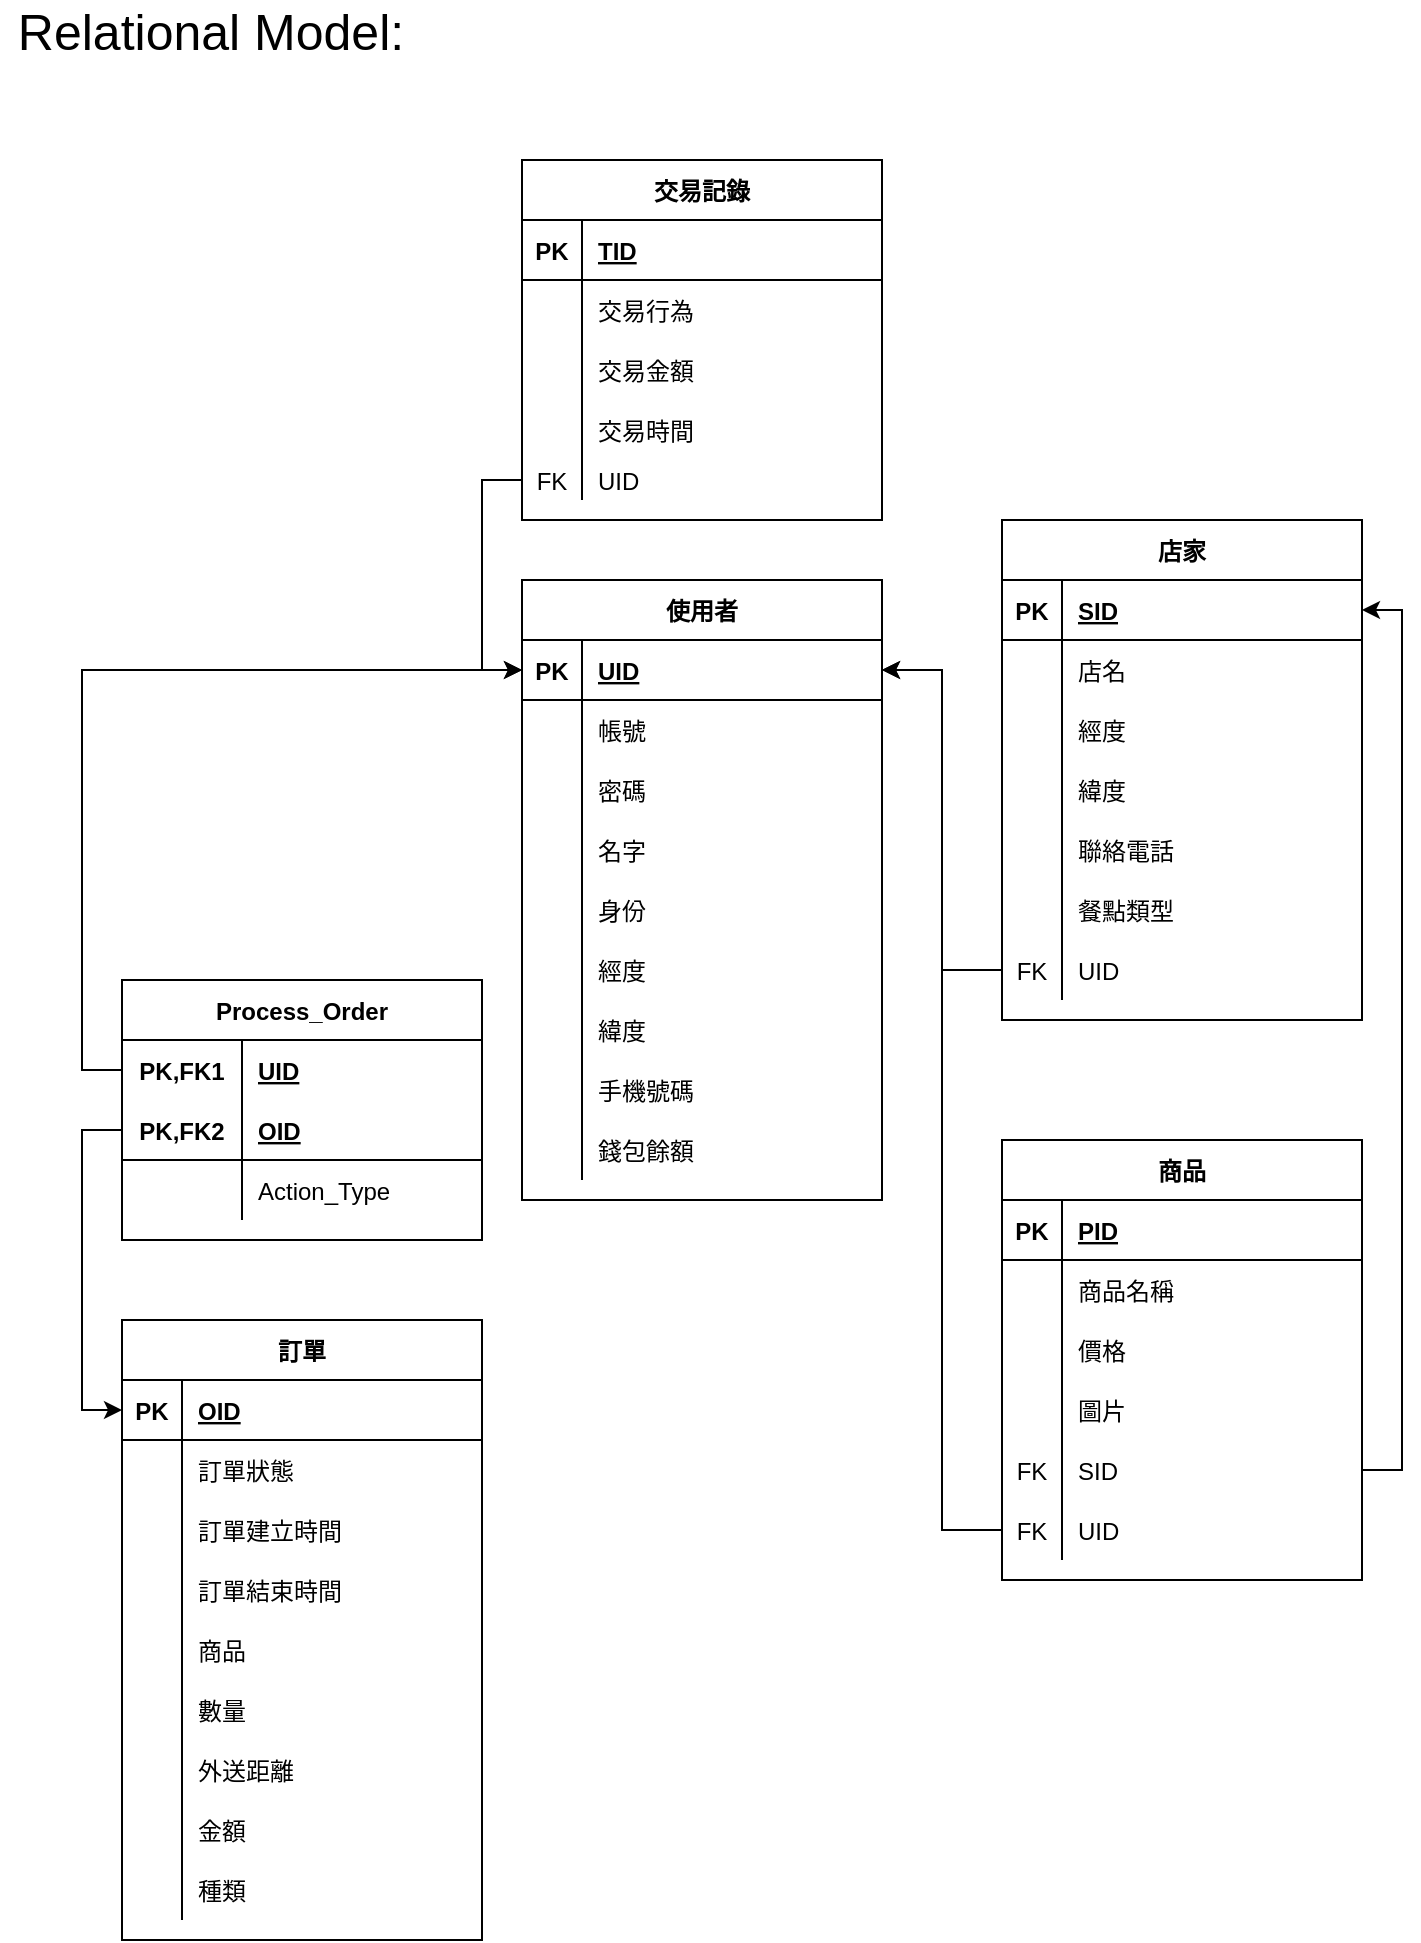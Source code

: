 <mxfile version="17.4.4" type="device"><diagram id="R2lEEEUBdFMjLlhIrx00" name="Page-1"><mxGraphModel dx="1824" dy="1015" grid="1" gridSize="10" guides="1" tooltips="1" connect="1" arrows="1" fold="1" page="1" pageScale="1" pageWidth="827" pageHeight="1169" math="0" shadow="0" extFonts="Permanent Marker^https://fonts.googleapis.com/css?family=Permanent+Marker"><root><mxCell id="0"/><mxCell id="1" parent="0"/><mxCell id="6gw9L0lZPCTsSUFqpH0n-283" value="使用者" style="shape=table;startSize=30;container=1;collapsible=1;childLayout=tableLayout;fixedRows=1;rowLines=0;fontStyle=1;align=center;resizeLast=1;" vertex="1" parent="1"><mxGeometry x="311" y="345" width="180" height="310" as="geometry"/></mxCell><mxCell id="6gw9L0lZPCTsSUFqpH0n-284" value="" style="shape=tableRow;horizontal=0;startSize=0;swimlaneHead=0;swimlaneBody=0;fillColor=none;collapsible=0;dropTarget=0;points=[[0,0.5],[1,0.5]];portConstraint=eastwest;top=0;left=0;right=0;bottom=1;" vertex="1" parent="6gw9L0lZPCTsSUFqpH0n-283"><mxGeometry y="30" width="180" height="30" as="geometry"/></mxCell><mxCell id="6gw9L0lZPCTsSUFqpH0n-285" value="PK" style="shape=partialRectangle;connectable=0;fillColor=none;top=0;left=0;bottom=0;right=0;fontStyle=1;overflow=hidden;" vertex="1" parent="6gw9L0lZPCTsSUFqpH0n-284"><mxGeometry width="30" height="30" as="geometry"><mxRectangle width="30" height="30" as="alternateBounds"/></mxGeometry></mxCell><mxCell id="6gw9L0lZPCTsSUFqpH0n-286" value="UID" style="shape=partialRectangle;connectable=0;fillColor=none;top=0;left=0;bottom=0;right=0;align=left;spacingLeft=6;fontStyle=5;overflow=hidden;" vertex="1" parent="6gw9L0lZPCTsSUFqpH0n-284"><mxGeometry x="30" width="150" height="30" as="geometry"><mxRectangle width="150" height="30" as="alternateBounds"/></mxGeometry></mxCell><mxCell id="6gw9L0lZPCTsSUFqpH0n-287" value="" style="shape=tableRow;horizontal=0;startSize=0;swimlaneHead=0;swimlaneBody=0;fillColor=none;collapsible=0;dropTarget=0;points=[[0,0.5],[1,0.5]];portConstraint=eastwest;top=0;left=0;right=0;bottom=0;" vertex="1" parent="6gw9L0lZPCTsSUFqpH0n-283"><mxGeometry y="60" width="180" height="30" as="geometry"/></mxCell><mxCell id="6gw9L0lZPCTsSUFqpH0n-288" value="" style="shape=partialRectangle;connectable=0;fillColor=none;top=0;left=0;bottom=0;right=0;editable=1;overflow=hidden;" vertex="1" parent="6gw9L0lZPCTsSUFqpH0n-287"><mxGeometry width="30" height="30" as="geometry"><mxRectangle width="30" height="30" as="alternateBounds"/></mxGeometry></mxCell><mxCell id="6gw9L0lZPCTsSUFqpH0n-289" value="帳號" style="shape=partialRectangle;connectable=0;fillColor=none;top=0;left=0;bottom=0;right=0;align=left;spacingLeft=6;overflow=hidden;" vertex="1" parent="6gw9L0lZPCTsSUFqpH0n-287"><mxGeometry x="30" width="150" height="30" as="geometry"><mxRectangle width="150" height="30" as="alternateBounds"/></mxGeometry></mxCell><mxCell id="6gw9L0lZPCTsSUFqpH0n-290" value="" style="shape=tableRow;horizontal=0;startSize=0;swimlaneHead=0;swimlaneBody=0;fillColor=none;collapsible=0;dropTarget=0;points=[[0,0.5],[1,0.5]];portConstraint=eastwest;top=0;left=0;right=0;bottom=0;" vertex="1" parent="6gw9L0lZPCTsSUFqpH0n-283"><mxGeometry y="90" width="180" height="30" as="geometry"/></mxCell><mxCell id="6gw9L0lZPCTsSUFqpH0n-291" value="" style="shape=partialRectangle;connectable=0;fillColor=none;top=0;left=0;bottom=0;right=0;editable=1;overflow=hidden;" vertex="1" parent="6gw9L0lZPCTsSUFqpH0n-290"><mxGeometry width="30" height="30" as="geometry"><mxRectangle width="30" height="30" as="alternateBounds"/></mxGeometry></mxCell><mxCell id="6gw9L0lZPCTsSUFqpH0n-292" value="密碼" style="shape=partialRectangle;connectable=0;fillColor=none;top=0;left=0;bottom=0;right=0;align=left;spacingLeft=6;overflow=hidden;" vertex="1" parent="6gw9L0lZPCTsSUFqpH0n-290"><mxGeometry x="30" width="150" height="30" as="geometry"><mxRectangle width="150" height="30" as="alternateBounds"/></mxGeometry></mxCell><mxCell id="6gw9L0lZPCTsSUFqpH0n-293" value="" style="shape=tableRow;horizontal=0;startSize=0;swimlaneHead=0;swimlaneBody=0;fillColor=none;collapsible=0;dropTarget=0;points=[[0,0.5],[1,0.5]];portConstraint=eastwest;top=0;left=0;right=0;bottom=0;" vertex="1" parent="6gw9L0lZPCTsSUFqpH0n-283"><mxGeometry y="120" width="180" height="30" as="geometry"/></mxCell><mxCell id="6gw9L0lZPCTsSUFqpH0n-294" value="" style="shape=partialRectangle;connectable=0;fillColor=none;top=0;left=0;bottom=0;right=0;editable=1;overflow=hidden;" vertex="1" parent="6gw9L0lZPCTsSUFqpH0n-293"><mxGeometry width="30" height="30" as="geometry"><mxRectangle width="30" height="30" as="alternateBounds"/></mxGeometry></mxCell><mxCell id="6gw9L0lZPCTsSUFqpH0n-295" value="名字" style="shape=partialRectangle;connectable=0;fillColor=none;top=0;left=0;bottom=0;right=0;align=left;spacingLeft=6;overflow=hidden;" vertex="1" parent="6gw9L0lZPCTsSUFqpH0n-293"><mxGeometry x="30" width="150" height="30" as="geometry"><mxRectangle width="150" height="30" as="alternateBounds"/></mxGeometry></mxCell><mxCell id="6gw9L0lZPCTsSUFqpH0n-296" value="" style="shape=tableRow;horizontal=0;startSize=0;swimlaneHead=0;swimlaneBody=0;fillColor=none;collapsible=0;dropTarget=0;points=[[0,0.5],[1,0.5]];portConstraint=eastwest;top=0;left=0;right=0;bottom=0;" vertex="1" parent="6gw9L0lZPCTsSUFqpH0n-283"><mxGeometry y="150" width="180" height="30" as="geometry"/></mxCell><mxCell id="6gw9L0lZPCTsSUFqpH0n-297" value="" style="shape=partialRectangle;connectable=0;fillColor=none;top=0;left=0;bottom=0;right=0;editable=1;overflow=hidden;" vertex="1" parent="6gw9L0lZPCTsSUFqpH0n-296"><mxGeometry width="30" height="30" as="geometry"><mxRectangle width="30" height="30" as="alternateBounds"/></mxGeometry></mxCell><mxCell id="6gw9L0lZPCTsSUFqpH0n-298" value="身份" style="shape=partialRectangle;connectable=0;fillColor=none;top=0;left=0;bottom=0;right=0;align=left;spacingLeft=6;overflow=hidden;" vertex="1" parent="6gw9L0lZPCTsSUFqpH0n-296"><mxGeometry x="30" width="150" height="30" as="geometry"><mxRectangle width="150" height="30" as="alternateBounds"/></mxGeometry></mxCell><mxCell id="6gw9L0lZPCTsSUFqpH0n-299" value="" style="shape=tableRow;horizontal=0;startSize=0;swimlaneHead=0;swimlaneBody=0;fillColor=none;collapsible=0;dropTarget=0;points=[[0,0.5],[1,0.5]];portConstraint=eastwest;top=0;left=0;right=0;bottom=0;" vertex="1" parent="6gw9L0lZPCTsSUFqpH0n-283"><mxGeometry y="180" width="180" height="30" as="geometry"/></mxCell><mxCell id="6gw9L0lZPCTsSUFqpH0n-300" value="" style="shape=partialRectangle;connectable=0;fillColor=none;top=0;left=0;bottom=0;right=0;editable=1;overflow=hidden;" vertex="1" parent="6gw9L0lZPCTsSUFqpH0n-299"><mxGeometry width="30" height="30" as="geometry"><mxRectangle width="30" height="30" as="alternateBounds"/></mxGeometry></mxCell><mxCell id="6gw9L0lZPCTsSUFqpH0n-301" value="經度" style="shape=partialRectangle;connectable=0;fillColor=none;top=0;left=0;bottom=0;right=0;align=left;spacingLeft=6;overflow=hidden;" vertex="1" parent="6gw9L0lZPCTsSUFqpH0n-299"><mxGeometry x="30" width="150" height="30" as="geometry"><mxRectangle width="150" height="30" as="alternateBounds"/></mxGeometry></mxCell><mxCell id="6gw9L0lZPCTsSUFqpH0n-302" value="" style="shape=tableRow;horizontal=0;startSize=0;swimlaneHead=0;swimlaneBody=0;fillColor=none;collapsible=0;dropTarget=0;points=[[0,0.5],[1,0.5]];portConstraint=eastwest;top=0;left=0;right=0;bottom=0;" vertex="1" parent="6gw9L0lZPCTsSUFqpH0n-283"><mxGeometry y="210" width="180" height="30" as="geometry"/></mxCell><mxCell id="6gw9L0lZPCTsSUFqpH0n-303" value="" style="shape=partialRectangle;connectable=0;fillColor=none;top=0;left=0;bottom=0;right=0;editable=1;overflow=hidden;" vertex="1" parent="6gw9L0lZPCTsSUFqpH0n-302"><mxGeometry width="30" height="30" as="geometry"><mxRectangle width="30" height="30" as="alternateBounds"/></mxGeometry></mxCell><mxCell id="6gw9L0lZPCTsSUFqpH0n-304" value="緯度" style="shape=partialRectangle;connectable=0;fillColor=none;top=0;left=0;bottom=0;right=0;align=left;spacingLeft=6;overflow=hidden;" vertex="1" parent="6gw9L0lZPCTsSUFqpH0n-302"><mxGeometry x="30" width="150" height="30" as="geometry"><mxRectangle width="150" height="30" as="alternateBounds"/></mxGeometry></mxCell><mxCell id="6gw9L0lZPCTsSUFqpH0n-305" value="" style="shape=tableRow;horizontal=0;startSize=0;swimlaneHead=0;swimlaneBody=0;fillColor=none;collapsible=0;dropTarget=0;points=[[0,0.5],[1,0.5]];portConstraint=eastwest;top=0;left=0;right=0;bottom=0;" vertex="1" parent="6gw9L0lZPCTsSUFqpH0n-283"><mxGeometry y="240" width="180" height="30" as="geometry"/></mxCell><mxCell id="6gw9L0lZPCTsSUFqpH0n-306" value="" style="shape=partialRectangle;connectable=0;fillColor=none;top=0;left=0;bottom=0;right=0;editable=1;overflow=hidden;" vertex="1" parent="6gw9L0lZPCTsSUFqpH0n-305"><mxGeometry width="30" height="30" as="geometry"><mxRectangle width="30" height="30" as="alternateBounds"/></mxGeometry></mxCell><mxCell id="6gw9L0lZPCTsSUFqpH0n-307" value="手機號碼" style="shape=partialRectangle;connectable=0;fillColor=none;top=0;left=0;bottom=0;right=0;align=left;spacingLeft=6;overflow=hidden;" vertex="1" parent="6gw9L0lZPCTsSUFqpH0n-305"><mxGeometry x="30" width="150" height="30" as="geometry"><mxRectangle width="150" height="30" as="alternateBounds"/></mxGeometry></mxCell><mxCell id="6gw9L0lZPCTsSUFqpH0n-308" value="" style="shape=tableRow;horizontal=0;startSize=0;swimlaneHead=0;swimlaneBody=0;fillColor=none;collapsible=0;dropTarget=0;points=[[0,0.5],[1,0.5]];portConstraint=eastwest;top=0;left=0;right=0;bottom=0;" vertex="1" parent="6gw9L0lZPCTsSUFqpH0n-283"><mxGeometry y="270" width="180" height="30" as="geometry"/></mxCell><mxCell id="6gw9L0lZPCTsSUFqpH0n-309" value="" style="shape=partialRectangle;connectable=0;fillColor=none;top=0;left=0;bottom=0;right=0;editable=1;overflow=hidden;" vertex="1" parent="6gw9L0lZPCTsSUFqpH0n-308"><mxGeometry width="30" height="30" as="geometry"><mxRectangle width="30" height="30" as="alternateBounds"/></mxGeometry></mxCell><mxCell id="6gw9L0lZPCTsSUFqpH0n-310" value="錢包餘額" style="shape=partialRectangle;connectable=0;fillColor=none;top=0;left=0;bottom=0;right=0;align=left;spacingLeft=6;overflow=hidden;" vertex="1" parent="6gw9L0lZPCTsSUFqpH0n-308"><mxGeometry x="30" width="150" height="30" as="geometry"><mxRectangle width="150" height="30" as="alternateBounds"/></mxGeometry></mxCell><mxCell id="6gw9L0lZPCTsSUFqpH0n-311" value="店家" style="shape=table;startSize=30;container=1;collapsible=1;childLayout=tableLayout;fixedRows=1;rowLines=0;fontStyle=1;align=center;resizeLast=1;" vertex="1" parent="1"><mxGeometry x="551" y="315" width="180" height="250" as="geometry"/></mxCell><mxCell id="6gw9L0lZPCTsSUFqpH0n-312" value="" style="shape=tableRow;horizontal=0;startSize=0;swimlaneHead=0;swimlaneBody=0;fillColor=none;collapsible=0;dropTarget=0;points=[[0,0.5],[1,0.5]];portConstraint=eastwest;top=0;left=0;right=0;bottom=1;" vertex="1" parent="6gw9L0lZPCTsSUFqpH0n-311"><mxGeometry y="30" width="180" height="30" as="geometry"/></mxCell><mxCell id="6gw9L0lZPCTsSUFqpH0n-313" value="PK" style="shape=partialRectangle;connectable=0;fillColor=none;top=0;left=0;bottom=0;right=0;fontStyle=1;overflow=hidden;" vertex="1" parent="6gw9L0lZPCTsSUFqpH0n-312"><mxGeometry width="30" height="30" as="geometry"><mxRectangle width="30" height="30" as="alternateBounds"/></mxGeometry></mxCell><mxCell id="6gw9L0lZPCTsSUFqpH0n-314" value="SID" style="shape=partialRectangle;connectable=0;fillColor=none;top=0;left=0;bottom=0;right=0;align=left;spacingLeft=6;fontStyle=5;overflow=hidden;" vertex="1" parent="6gw9L0lZPCTsSUFqpH0n-312"><mxGeometry x="30" width="150" height="30" as="geometry"><mxRectangle width="150" height="30" as="alternateBounds"/></mxGeometry></mxCell><mxCell id="6gw9L0lZPCTsSUFqpH0n-315" value="" style="shape=tableRow;horizontal=0;startSize=0;swimlaneHead=0;swimlaneBody=0;fillColor=none;collapsible=0;dropTarget=0;points=[[0,0.5],[1,0.5]];portConstraint=eastwest;top=0;left=0;right=0;bottom=0;" vertex="1" parent="6gw9L0lZPCTsSUFqpH0n-311"><mxGeometry y="60" width="180" height="30" as="geometry"/></mxCell><mxCell id="6gw9L0lZPCTsSUFqpH0n-316" value="" style="shape=partialRectangle;connectable=0;fillColor=none;top=0;left=0;bottom=0;right=0;editable=1;overflow=hidden;" vertex="1" parent="6gw9L0lZPCTsSUFqpH0n-315"><mxGeometry width="30" height="30" as="geometry"><mxRectangle width="30" height="30" as="alternateBounds"/></mxGeometry></mxCell><mxCell id="6gw9L0lZPCTsSUFqpH0n-317" value="店名" style="shape=partialRectangle;connectable=0;fillColor=none;top=0;left=0;bottom=0;right=0;align=left;spacingLeft=6;overflow=hidden;" vertex="1" parent="6gw9L0lZPCTsSUFqpH0n-315"><mxGeometry x="30" width="150" height="30" as="geometry"><mxRectangle width="150" height="30" as="alternateBounds"/></mxGeometry></mxCell><mxCell id="6gw9L0lZPCTsSUFqpH0n-318" value="" style="shape=tableRow;horizontal=0;startSize=0;swimlaneHead=0;swimlaneBody=0;fillColor=none;collapsible=0;dropTarget=0;points=[[0,0.5],[1,0.5]];portConstraint=eastwest;top=0;left=0;right=0;bottom=0;" vertex="1" parent="6gw9L0lZPCTsSUFqpH0n-311"><mxGeometry y="90" width="180" height="30" as="geometry"/></mxCell><mxCell id="6gw9L0lZPCTsSUFqpH0n-319" value="" style="shape=partialRectangle;connectable=0;fillColor=none;top=0;left=0;bottom=0;right=0;editable=1;overflow=hidden;" vertex="1" parent="6gw9L0lZPCTsSUFqpH0n-318"><mxGeometry width="30" height="30" as="geometry"><mxRectangle width="30" height="30" as="alternateBounds"/></mxGeometry></mxCell><mxCell id="6gw9L0lZPCTsSUFqpH0n-320" value="經度" style="shape=partialRectangle;connectable=0;fillColor=none;top=0;left=0;bottom=0;right=0;align=left;spacingLeft=6;overflow=hidden;" vertex="1" parent="6gw9L0lZPCTsSUFqpH0n-318"><mxGeometry x="30" width="150" height="30" as="geometry"><mxRectangle width="150" height="30" as="alternateBounds"/></mxGeometry></mxCell><mxCell id="6gw9L0lZPCTsSUFqpH0n-321" value="" style="shape=tableRow;horizontal=0;startSize=0;swimlaneHead=0;swimlaneBody=0;fillColor=none;collapsible=0;dropTarget=0;points=[[0,0.5],[1,0.5]];portConstraint=eastwest;top=0;left=0;right=0;bottom=0;" vertex="1" parent="6gw9L0lZPCTsSUFqpH0n-311"><mxGeometry y="120" width="180" height="30" as="geometry"/></mxCell><mxCell id="6gw9L0lZPCTsSUFqpH0n-322" value="" style="shape=partialRectangle;connectable=0;fillColor=none;top=0;left=0;bottom=0;right=0;editable=1;overflow=hidden;" vertex="1" parent="6gw9L0lZPCTsSUFqpH0n-321"><mxGeometry width="30" height="30" as="geometry"><mxRectangle width="30" height="30" as="alternateBounds"/></mxGeometry></mxCell><mxCell id="6gw9L0lZPCTsSUFqpH0n-323" value="緯度" style="shape=partialRectangle;connectable=0;fillColor=none;top=0;left=0;bottom=0;right=0;align=left;spacingLeft=6;overflow=hidden;" vertex="1" parent="6gw9L0lZPCTsSUFqpH0n-321"><mxGeometry x="30" width="150" height="30" as="geometry"><mxRectangle width="150" height="30" as="alternateBounds"/></mxGeometry></mxCell><mxCell id="6gw9L0lZPCTsSUFqpH0n-324" value="" style="shape=tableRow;horizontal=0;startSize=0;swimlaneHead=0;swimlaneBody=0;fillColor=none;collapsible=0;dropTarget=0;points=[[0,0.5],[1,0.5]];portConstraint=eastwest;top=0;left=0;right=0;bottom=0;" vertex="1" parent="6gw9L0lZPCTsSUFqpH0n-311"><mxGeometry y="150" width="180" height="30" as="geometry"/></mxCell><mxCell id="6gw9L0lZPCTsSUFqpH0n-325" value="" style="shape=partialRectangle;connectable=0;fillColor=none;top=0;left=0;bottom=0;right=0;editable=1;overflow=hidden;" vertex="1" parent="6gw9L0lZPCTsSUFqpH0n-324"><mxGeometry width="30" height="30" as="geometry"><mxRectangle width="30" height="30" as="alternateBounds"/></mxGeometry></mxCell><mxCell id="6gw9L0lZPCTsSUFqpH0n-326" value="聯絡電話" style="shape=partialRectangle;connectable=0;fillColor=none;top=0;left=0;bottom=0;right=0;align=left;spacingLeft=6;overflow=hidden;" vertex="1" parent="6gw9L0lZPCTsSUFqpH0n-324"><mxGeometry x="30" width="150" height="30" as="geometry"><mxRectangle width="150" height="30" as="alternateBounds"/></mxGeometry></mxCell><mxCell id="6gw9L0lZPCTsSUFqpH0n-327" value="" style="shape=tableRow;horizontal=0;startSize=0;swimlaneHead=0;swimlaneBody=0;fillColor=none;collapsible=0;dropTarget=0;points=[[0,0.5],[1,0.5]];portConstraint=eastwest;top=0;left=0;right=0;bottom=0;" vertex="1" parent="6gw9L0lZPCTsSUFqpH0n-311"><mxGeometry y="180" width="180" height="30" as="geometry"/></mxCell><mxCell id="6gw9L0lZPCTsSUFqpH0n-328" value="" style="shape=partialRectangle;connectable=0;fillColor=none;top=0;left=0;bottom=0;right=0;editable=1;overflow=hidden;" vertex="1" parent="6gw9L0lZPCTsSUFqpH0n-327"><mxGeometry width="30" height="30" as="geometry"><mxRectangle width="30" height="30" as="alternateBounds"/></mxGeometry></mxCell><mxCell id="6gw9L0lZPCTsSUFqpH0n-329" value="餐點類型" style="shape=partialRectangle;connectable=0;fillColor=none;top=0;left=0;bottom=0;right=0;align=left;spacingLeft=6;overflow=hidden;" vertex="1" parent="6gw9L0lZPCTsSUFqpH0n-327"><mxGeometry x="30" width="150" height="30" as="geometry"><mxRectangle width="150" height="30" as="alternateBounds"/></mxGeometry></mxCell><mxCell id="6gw9L0lZPCTsSUFqpH0n-330" value="" style="shape=tableRow;horizontal=0;startSize=0;swimlaneHead=0;swimlaneBody=0;fillColor=none;collapsible=0;dropTarget=0;points=[[0,0.5],[1,0.5]];portConstraint=eastwest;top=0;left=0;right=0;bottom=0;" vertex="1" parent="6gw9L0lZPCTsSUFqpH0n-311"><mxGeometry y="210" width="180" height="30" as="geometry"/></mxCell><mxCell id="6gw9L0lZPCTsSUFqpH0n-331" value="FK" style="shape=partialRectangle;connectable=0;fillColor=none;top=0;left=0;bottom=0;right=0;editable=1;overflow=hidden;" vertex="1" parent="6gw9L0lZPCTsSUFqpH0n-330"><mxGeometry width="30" height="30" as="geometry"><mxRectangle width="30" height="30" as="alternateBounds"/></mxGeometry></mxCell><mxCell id="6gw9L0lZPCTsSUFqpH0n-332" value="UID" style="shape=partialRectangle;connectable=0;fillColor=none;top=0;left=0;bottom=0;right=0;align=left;spacingLeft=6;overflow=hidden;" vertex="1" parent="6gw9L0lZPCTsSUFqpH0n-330"><mxGeometry x="30" width="150" height="30" as="geometry"><mxRectangle width="150" height="30" as="alternateBounds"/></mxGeometry></mxCell><mxCell id="6gw9L0lZPCTsSUFqpH0n-333" value="商品" style="shape=table;startSize=30;container=1;collapsible=1;childLayout=tableLayout;fixedRows=1;rowLines=0;fontStyle=1;align=center;resizeLast=1;" vertex="1" parent="1"><mxGeometry x="551" y="625" width="180" height="220" as="geometry"><mxRectangle x="90" y="470" width="60" height="30" as="alternateBounds"/></mxGeometry></mxCell><mxCell id="6gw9L0lZPCTsSUFqpH0n-334" value="" style="shape=tableRow;horizontal=0;startSize=0;swimlaneHead=0;swimlaneBody=0;fillColor=none;collapsible=0;dropTarget=0;points=[[0,0.5],[1,0.5]];portConstraint=eastwest;top=0;left=0;right=0;bottom=1;" vertex="1" parent="6gw9L0lZPCTsSUFqpH0n-333"><mxGeometry y="30" width="180" height="30" as="geometry"/></mxCell><mxCell id="6gw9L0lZPCTsSUFqpH0n-335" value="PK" style="shape=partialRectangle;connectable=0;fillColor=none;top=0;left=0;bottom=0;right=0;fontStyle=1;overflow=hidden;" vertex="1" parent="6gw9L0lZPCTsSUFqpH0n-334"><mxGeometry width="30" height="30" as="geometry"><mxRectangle width="30" height="30" as="alternateBounds"/></mxGeometry></mxCell><mxCell id="6gw9L0lZPCTsSUFqpH0n-336" value="PID" style="shape=partialRectangle;connectable=0;fillColor=none;top=0;left=0;bottom=0;right=0;align=left;spacingLeft=6;fontStyle=5;overflow=hidden;" vertex="1" parent="6gw9L0lZPCTsSUFqpH0n-334"><mxGeometry x="30" width="150" height="30" as="geometry"><mxRectangle width="150" height="30" as="alternateBounds"/></mxGeometry></mxCell><mxCell id="6gw9L0lZPCTsSUFqpH0n-337" value="" style="shape=tableRow;horizontal=0;startSize=0;swimlaneHead=0;swimlaneBody=0;fillColor=none;collapsible=0;dropTarget=0;points=[[0,0.5],[1,0.5]];portConstraint=eastwest;top=0;left=0;right=0;bottom=0;" vertex="1" parent="6gw9L0lZPCTsSUFqpH0n-333"><mxGeometry y="60" width="180" height="30" as="geometry"/></mxCell><mxCell id="6gw9L0lZPCTsSUFqpH0n-338" value="" style="shape=partialRectangle;connectable=0;fillColor=none;top=0;left=0;bottom=0;right=0;editable=1;overflow=hidden;" vertex="1" parent="6gw9L0lZPCTsSUFqpH0n-337"><mxGeometry width="30" height="30" as="geometry"><mxRectangle width="30" height="30" as="alternateBounds"/></mxGeometry></mxCell><mxCell id="6gw9L0lZPCTsSUFqpH0n-339" value="商品名稱" style="shape=partialRectangle;connectable=0;fillColor=none;top=0;left=0;bottom=0;right=0;align=left;spacingLeft=6;overflow=hidden;" vertex="1" parent="6gw9L0lZPCTsSUFqpH0n-337"><mxGeometry x="30" width="150" height="30" as="geometry"><mxRectangle width="150" height="30" as="alternateBounds"/></mxGeometry></mxCell><mxCell id="6gw9L0lZPCTsSUFqpH0n-340" value="" style="shape=tableRow;horizontal=0;startSize=0;swimlaneHead=0;swimlaneBody=0;fillColor=none;collapsible=0;dropTarget=0;points=[[0,0.5],[1,0.5]];portConstraint=eastwest;top=0;left=0;right=0;bottom=0;" vertex="1" parent="6gw9L0lZPCTsSUFqpH0n-333"><mxGeometry y="90" width="180" height="30" as="geometry"/></mxCell><mxCell id="6gw9L0lZPCTsSUFqpH0n-341" value="" style="shape=partialRectangle;connectable=0;fillColor=none;top=0;left=0;bottom=0;right=0;editable=1;overflow=hidden;" vertex="1" parent="6gw9L0lZPCTsSUFqpH0n-340"><mxGeometry width="30" height="30" as="geometry"><mxRectangle width="30" height="30" as="alternateBounds"/></mxGeometry></mxCell><mxCell id="6gw9L0lZPCTsSUFqpH0n-342" value="價格" style="shape=partialRectangle;connectable=0;fillColor=none;top=0;left=0;bottom=0;right=0;align=left;spacingLeft=6;overflow=hidden;" vertex="1" parent="6gw9L0lZPCTsSUFqpH0n-340"><mxGeometry x="30" width="150" height="30" as="geometry"><mxRectangle width="150" height="30" as="alternateBounds"/></mxGeometry></mxCell><mxCell id="6gw9L0lZPCTsSUFqpH0n-343" value="" style="shape=tableRow;horizontal=0;startSize=0;swimlaneHead=0;swimlaneBody=0;fillColor=none;collapsible=0;dropTarget=0;points=[[0,0.5],[1,0.5]];portConstraint=eastwest;top=0;left=0;right=0;bottom=0;" vertex="1" parent="6gw9L0lZPCTsSUFqpH0n-333"><mxGeometry y="120" width="180" height="30" as="geometry"/></mxCell><mxCell id="6gw9L0lZPCTsSUFqpH0n-344" value="" style="shape=partialRectangle;connectable=0;fillColor=none;top=0;left=0;bottom=0;right=0;editable=1;overflow=hidden;" vertex="1" parent="6gw9L0lZPCTsSUFqpH0n-343"><mxGeometry width="30" height="30" as="geometry"><mxRectangle width="30" height="30" as="alternateBounds"/></mxGeometry></mxCell><mxCell id="6gw9L0lZPCTsSUFqpH0n-345" value="圖片" style="shape=partialRectangle;connectable=0;fillColor=none;top=0;left=0;bottom=0;right=0;align=left;spacingLeft=6;overflow=hidden;" vertex="1" parent="6gw9L0lZPCTsSUFqpH0n-343"><mxGeometry x="30" width="150" height="30" as="geometry"><mxRectangle width="150" height="30" as="alternateBounds"/></mxGeometry></mxCell><mxCell id="6gw9L0lZPCTsSUFqpH0n-346" value="" style="shape=tableRow;horizontal=0;startSize=0;swimlaneHead=0;swimlaneBody=0;fillColor=none;collapsible=0;dropTarget=0;points=[[0,0.5],[1,0.5]];portConstraint=eastwest;top=0;left=0;right=0;bottom=0;" vertex="1" parent="6gw9L0lZPCTsSUFqpH0n-333"><mxGeometry y="150" width="180" height="30" as="geometry"/></mxCell><mxCell id="6gw9L0lZPCTsSUFqpH0n-347" value="FK" style="shape=partialRectangle;connectable=0;fillColor=none;top=0;left=0;bottom=0;right=0;editable=1;overflow=hidden;" vertex="1" parent="6gw9L0lZPCTsSUFqpH0n-346"><mxGeometry width="30" height="30" as="geometry"><mxRectangle width="30" height="30" as="alternateBounds"/></mxGeometry></mxCell><mxCell id="6gw9L0lZPCTsSUFqpH0n-348" value="SID" style="shape=partialRectangle;connectable=0;fillColor=none;top=0;left=0;bottom=0;right=0;align=left;spacingLeft=6;overflow=hidden;" vertex="1" parent="6gw9L0lZPCTsSUFqpH0n-346"><mxGeometry x="30" width="150" height="30" as="geometry"><mxRectangle width="150" height="30" as="alternateBounds"/></mxGeometry></mxCell><mxCell id="6gw9L0lZPCTsSUFqpH0n-349" value="" style="shape=tableRow;horizontal=0;startSize=0;swimlaneHead=0;swimlaneBody=0;fillColor=none;collapsible=0;dropTarget=0;points=[[0,0.5],[1,0.5]];portConstraint=eastwest;top=0;left=0;right=0;bottom=0;" vertex="1" parent="6gw9L0lZPCTsSUFqpH0n-333"><mxGeometry y="180" width="180" height="30" as="geometry"/></mxCell><mxCell id="6gw9L0lZPCTsSUFqpH0n-350" value="FK" style="shape=partialRectangle;connectable=0;fillColor=none;top=0;left=0;bottom=0;right=0;editable=1;overflow=hidden;" vertex="1" parent="6gw9L0lZPCTsSUFqpH0n-349"><mxGeometry width="30" height="30" as="geometry"><mxRectangle width="30" height="30" as="alternateBounds"/></mxGeometry></mxCell><mxCell id="6gw9L0lZPCTsSUFqpH0n-351" value="UID" style="shape=partialRectangle;connectable=0;fillColor=none;top=0;left=0;bottom=0;right=0;align=left;spacingLeft=6;overflow=hidden;" vertex="1" parent="6gw9L0lZPCTsSUFqpH0n-349"><mxGeometry x="30" width="150" height="30" as="geometry"><mxRectangle width="150" height="30" as="alternateBounds"/></mxGeometry></mxCell><mxCell id="6gw9L0lZPCTsSUFqpH0n-352" value="訂單" style="shape=table;startSize=30;container=1;collapsible=1;childLayout=tableLayout;fixedRows=1;rowLines=0;fontStyle=1;align=center;resizeLast=1;" vertex="1" parent="1"><mxGeometry x="111" y="715" width="180" height="310" as="geometry"/></mxCell><mxCell id="6gw9L0lZPCTsSUFqpH0n-353" value="" style="shape=tableRow;horizontal=0;startSize=0;swimlaneHead=0;swimlaneBody=0;fillColor=none;collapsible=0;dropTarget=0;points=[[0,0.5],[1,0.5]];portConstraint=eastwest;top=0;left=0;right=0;bottom=1;" vertex="1" parent="6gw9L0lZPCTsSUFqpH0n-352"><mxGeometry y="30" width="180" height="30" as="geometry"/></mxCell><mxCell id="6gw9L0lZPCTsSUFqpH0n-354" value="PK" style="shape=partialRectangle;connectable=0;fillColor=none;top=0;left=0;bottom=0;right=0;fontStyle=1;overflow=hidden;" vertex="1" parent="6gw9L0lZPCTsSUFqpH0n-353"><mxGeometry width="30" height="30" as="geometry"><mxRectangle width="30" height="30" as="alternateBounds"/></mxGeometry></mxCell><mxCell id="6gw9L0lZPCTsSUFqpH0n-355" value="OID" style="shape=partialRectangle;connectable=0;fillColor=none;top=0;left=0;bottom=0;right=0;align=left;spacingLeft=6;fontStyle=5;overflow=hidden;" vertex="1" parent="6gw9L0lZPCTsSUFqpH0n-353"><mxGeometry x="30" width="150" height="30" as="geometry"><mxRectangle width="150" height="30" as="alternateBounds"/></mxGeometry></mxCell><mxCell id="6gw9L0lZPCTsSUFqpH0n-356" value="" style="shape=tableRow;horizontal=0;startSize=0;swimlaneHead=0;swimlaneBody=0;fillColor=none;collapsible=0;dropTarget=0;points=[[0,0.5],[1,0.5]];portConstraint=eastwest;top=0;left=0;right=0;bottom=0;" vertex="1" parent="6gw9L0lZPCTsSUFqpH0n-352"><mxGeometry y="60" width="180" height="30" as="geometry"/></mxCell><mxCell id="6gw9L0lZPCTsSUFqpH0n-357" value="" style="shape=partialRectangle;connectable=0;fillColor=none;top=0;left=0;bottom=0;right=0;editable=1;overflow=hidden;" vertex="1" parent="6gw9L0lZPCTsSUFqpH0n-356"><mxGeometry width="30" height="30" as="geometry"><mxRectangle width="30" height="30" as="alternateBounds"/></mxGeometry></mxCell><mxCell id="6gw9L0lZPCTsSUFqpH0n-358" value="訂單狀態  " style="shape=partialRectangle;connectable=0;fillColor=none;top=0;left=0;bottom=0;right=0;align=left;spacingLeft=6;overflow=hidden;" vertex="1" parent="6gw9L0lZPCTsSUFqpH0n-356"><mxGeometry x="30" width="150" height="30" as="geometry"><mxRectangle width="150" height="30" as="alternateBounds"/></mxGeometry></mxCell><mxCell id="6gw9L0lZPCTsSUFqpH0n-359" value="" style="shape=tableRow;horizontal=0;startSize=0;swimlaneHead=0;swimlaneBody=0;fillColor=none;collapsible=0;dropTarget=0;points=[[0,0.5],[1,0.5]];portConstraint=eastwest;top=0;left=0;right=0;bottom=0;" vertex="1" parent="6gw9L0lZPCTsSUFqpH0n-352"><mxGeometry y="90" width="180" height="30" as="geometry"/></mxCell><mxCell id="6gw9L0lZPCTsSUFqpH0n-360" value="" style="shape=partialRectangle;connectable=0;fillColor=none;top=0;left=0;bottom=0;right=0;editable=1;overflow=hidden;" vertex="1" parent="6gw9L0lZPCTsSUFqpH0n-359"><mxGeometry width="30" height="30" as="geometry"><mxRectangle width="30" height="30" as="alternateBounds"/></mxGeometry></mxCell><mxCell id="6gw9L0lZPCTsSUFqpH0n-361" value="訂單建立時間" style="shape=partialRectangle;connectable=0;fillColor=none;top=0;left=0;bottom=0;right=0;align=left;spacingLeft=6;overflow=hidden;" vertex="1" parent="6gw9L0lZPCTsSUFqpH0n-359"><mxGeometry x="30" width="150" height="30" as="geometry"><mxRectangle width="150" height="30" as="alternateBounds"/></mxGeometry></mxCell><mxCell id="6gw9L0lZPCTsSUFqpH0n-362" value="" style="shape=tableRow;horizontal=0;startSize=0;swimlaneHead=0;swimlaneBody=0;fillColor=none;collapsible=0;dropTarget=0;points=[[0,0.5],[1,0.5]];portConstraint=eastwest;top=0;left=0;right=0;bottom=0;" vertex="1" parent="6gw9L0lZPCTsSUFqpH0n-352"><mxGeometry y="120" width="180" height="30" as="geometry"/></mxCell><mxCell id="6gw9L0lZPCTsSUFqpH0n-363" value="" style="shape=partialRectangle;connectable=0;fillColor=none;top=0;left=0;bottom=0;right=0;editable=1;overflow=hidden;" vertex="1" parent="6gw9L0lZPCTsSUFqpH0n-362"><mxGeometry width="30" height="30" as="geometry"><mxRectangle width="30" height="30" as="alternateBounds"/></mxGeometry></mxCell><mxCell id="6gw9L0lZPCTsSUFqpH0n-364" value="訂單結束時間" style="shape=partialRectangle;connectable=0;fillColor=none;top=0;left=0;bottom=0;right=0;align=left;spacingLeft=6;overflow=hidden;" vertex="1" parent="6gw9L0lZPCTsSUFqpH0n-362"><mxGeometry x="30" width="150" height="30" as="geometry"><mxRectangle width="150" height="30" as="alternateBounds"/></mxGeometry></mxCell><mxCell id="6gw9L0lZPCTsSUFqpH0n-365" value="" style="shape=tableRow;horizontal=0;startSize=0;swimlaneHead=0;swimlaneBody=0;fillColor=none;collapsible=0;dropTarget=0;points=[[0,0.5],[1,0.5]];portConstraint=eastwest;top=0;left=0;right=0;bottom=0;" vertex="1" parent="6gw9L0lZPCTsSUFqpH0n-352"><mxGeometry y="150" width="180" height="30" as="geometry"/></mxCell><mxCell id="6gw9L0lZPCTsSUFqpH0n-366" value="" style="shape=partialRectangle;connectable=0;fillColor=none;top=0;left=0;bottom=0;right=0;editable=1;overflow=hidden;" vertex="1" parent="6gw9L0lZPCTsSUFqpH0n-365"><mxGeometry width="30" height="30" as="geometry"><mxRectangle width="30" height="30" as="alternateBounds"/></mxGeometry></mxCell><mxCell id="6gw9L0lZPCTsSUFqpH0n-367" value="商品" style="shape=partialRectangle;connectable=0;fillColor=none;top=0;left=0;bottom=0;right=0;align=left;spacingLeft=6;overflow=hidden;" vertex="1" parent="6gw9L0lZPCTsSUFqpH0n-365"><mxGeometry x="30" width="150" height="30" as="geometry"><mxRectangle width="150" height="30" as="alternateBounds"/></mxGeometry></mxCell><mxCell id="6gw9L0lZPCTsSUFqpH0n-368" value="" style="shape=tableRow;horizontal=0;startSize=0;swimlaneHead=0;swimlaneBody=0;fillColor=none;collapsible=0;dropTarget=0;points=[[0,0.5],[1,0.5]];portConstraint=eastwest;top=0;left=0;right=0;bottom=0;" vertex="1" parent="6gw9L0lZPCTsSUFqpH0n-352"><mxGeometry y="180" width="180" height="30" as="geometry"/></mxCell><mxCell id="6gw9L0lZPCTsSUFqpH0n-369" value="" style="shape=partialRectangle;connectable=0;fillColor=none;top=0;left=0;bottom=0;right=0;editable=1;overflow=hidden;" vertex="1" parent="6gw9L0lZPCTsSUFqpH0n-368"><mxGeometry width="30" height="30" as="geometry"><mxRectangle width="30" height="30" as="alternateBounds"/></mxGeometry></mxCell><mxCell id="6gw9L0lZPCTsSUFqpH0n-370" value="數量" style="shape=partialRectangle;connectable=0;fillColor=none;top=0;left=0;bottom=0;right=0;align=left;spacingLeft=6;overflow=hidden;" vertex="1" parent="6gw9L0lZPCTsSUFqpH0n-368"><mxGeometry x="30" width="150" height="30" as="geometry"><mxRectangle width="150" height="30" as="alternateBounds"/></mxGeometry></mxCell><mxCell id="6gw9L0lZPCTsSUFqpH0n-371" value="" style="shape=tableRow;horizontal=0;startSize=0;swimlaneHead=0;swimlaneBody=0;fillColor=none;collapsible=0;dropTarget=0;points=[[0,0.5],[1,0.5]];portConstraint=eastwest;top=0;left=0;right=0;bottom=0;" vertex="1" parent="6gw9L0lZPCTsSUFqpH0n-352"><mxGeometry y="210" width="180" height="30" as="geometry"/></mxCell><mxCell id="6gw9L0lZPCTsSUFqpH0n-372" value="" style="shape=partialRectangle;connectable=0;fillColor=none;top=0;left=0;bottom=0;right=0;editable=1;overflow=hidden;" vertex="1" parent="6gw9L0lZPCTsSUFqpH0n-371"><mxGeometry width="30" height="30" as="geometry"><mxRectangle width="30" height="30" as="alternateBounds"/></mxGeometry></mxCell><mxCell id="6gw9L0lZPCTsSUFqpH0n-373" value="外送距離" style="shape=partialRectangle;connectable=0;fillColor=none;top=0;left=0;bottom=0;right=0;align=left;spacingLeft=6;overflow=hidden;" vertex="1" parent="6gw9L0lZPCTsSUFqpH0n-371"><mxGeometry x="30" width="150" height="30" as="geometry"><mxRectangle width="150" height="30" as="alternateBounds"/></mxGeometry></mxCell><mxCell id="6gw9L0lZPCTsSUFqpH0n-374" value="" style="shape=tableRow;horizontal=0;startSize=0;swimlaneHead=0;swimlaneBody=0;fillColor=none;collapsible=0;dropTarget=0;points=[[0,0.5],[1,0.5]];portConstraint=eastwest;top=0;left=0;right=0;bottom=0;" vertex="1" parent="6gw9L0lZPCTsSUFqpH0n-352"><mxGeometry y="240" width="180" height="30" as="geometry"/></mxCell><mxCell id="6gw9L0lZPCTsSUFqpH0n-375" value="" style="shape=partialRectangle;connectable=0;fillColor=none;top=0;left=0;bottom=0;right=0;editable=1;overflow=hidden;" vertex="1" parent="6gw9L0lZPCTsSUFqpH0n-374"><mxGeometry width="30" height="30" as="geometry"><mxRectangle width="30" height="30" as="alternateBounds"/></mxGeometry></mxCell><mxCell id="6gw9L0lZPCTsSUFqpH0n-376" value="金額" style="shape=partialRectangle;connectable=0;fillColor=none;top=0;left=0;bottom=0;right=0;align=left;spacingLeft=6;overflow=hidden;" vertex="1" parent="6gw9L0lZPCTsSUFqpH0n-374"><mxGeometry x="30" width="150" height="30" as="geometry"><mxRectangle width="150" height="30" as="alternateBounds"/></mxGeometry></mxCell><mxCell id="6gw9L0lZPCTsSUFqpH0n-377" value="" style="shape=tableRow;horizontal=0;startSize=0;swimlaneHead=0;swimlaneBody=0;fillColor=none;collapsible=0;dropTarget=0;points=[[0,0.5],[1,0.5]];portConstraint=eastwest;top=0;left=0;right=0;bottom=0;" vertex="1" parent="6gw9L0lZPCTsSUFqpH0n-352"><mxGeometry y="270" width="180" height="30" as="geometry"/></mxCell><mxCell id="6gw9L0lZPCTsSUFqpH0n-378" value="" style="shape=partialRectangle;connectable=0;fillColor=none;top=0;left=0;bottom=0;right=0;editable=1;overflow=hidden;" vertex="1" parent="6gw9L0lZPCTsSUFqpH0n-377"><mxGeometry width="30" height="30" as="geometry"><mxRectangle width="30" height="30" as="alternateBounds"/></mxGeometry></mxCell><mxCell id="6gw9L0lZPCTsSUFqpH0n-379" value="種類" style="shape=partialRectangle;connectable=0;fillColor=none;top=0;left=0;bottom=0;right=0;align=left;spacingLeft=6;overflow=hidden;" vertex="1" parent="6gw9L0lZPCTsSUFqpH0n-377"><mxGeometry x="30" width="150" height="30" as="geometry"><mxRectangle width="150" height="30" as="alternateBounds"/></mxGeometry></mxCell><mxCell id="6gw9L0lZPCTsSUFqpH0n-380" value="交易記錄" style="shape=table;startSize=30;container=1;collapsible=1;childLayout=tableLayout;fixedRows=1;rowLines=0;fontStyle=1;align=center;resizeLast=1;" vertex="1" parent="1"><mxGeometry x="311" y="135" width="180" height="180" as="geometry"><mxRectangle x="90" y="470" width="60" height="30" as="alternateBounds"/></mxGeometry></mxCell><mxCell id="6gw9L0lZPCTsSUFqpH0n-381" value="" style="shape=tableRow;horizontal=0;startSize=0;swimlaneHead=0;swimlaneBody=0;fillColor=none;collapsible=0;dropTarget=0;points=[[0,0.5],[1,0.5]];portConstraint=eastwest;top=0;left=0;right=0;bottom=1;" vertex="1" parent="6gw9L0lZPCTsSUFqpH0n-380"><mxGeometry y="30" width="180" height="30" as="geometry"/></mxCell><mxCell id="6gw9L0lZPCTsSUFqpH0n-382" value="PK" style="shape=partialRectangle;connectable=0;fillColor=none;top=0;left=0;bottom=0;right=0;fontStyle=1;overflow=hidden;" vertex="1" parent="6gw9L0lZPCTsSUFqpH0n-381"><mxGeometry width="30" height="30" as="geometry"><mxRectangle width="30" height="30" as="alternateBounds"/></mxGeometry></mxCell><mxCell id="6gw9L0lZPCTsSUFqpH0n-383" value="TID" style="shape=partialRectangle;connectable=0;fillColor=none;top=0;left=0;bottom=0;right=0;align=left;spacingLeft=6;fontStyle=5;overflow=hidden;" vertex="1" parent="6gw9L0lZPCTsSUFqpH0n-381"><mxGeometry x="30" width="150" height="30" as="geometry"><mxRectangle width="150" height="30" as="alternateBounds"/></mxGeometry></mxCell><mxCell id="6gw9L0lZPCTsSUFqpH0n-384" value="" style="shape=tableRow;horizontal=0;startSize=0;swimlaneHead=0;swimlaneBody=0;fillColor=none;collapsible=0;dropTarget=0;points=[[0,0.5],[1,0.5]];portConstraint=eastwest;top=0;left=0;right=0;bottom=0;" vertex="1" parent="6gw9L0lZPCTsSUFqpH0n-380"><mxGeometry y="60" width="180" height="30" as="geometry"/></mxCell><mxCell id="6gw9L0lZPCTsSUFqpH0n-385" value="" style="shape=partialRectangle;connectable=0;fillColor=none;top=0;left=0;bottom=0;right=0;editable=1;overflow=hidden;" vertex="1" parent="6gw9L0lZPCTsSUFqpH0n-384"><mxGeometry width="30" height="30" as="geometry"><mxRectangle width="30" height="30" as="alternateBounds"/></mxGeometry></mxCell><mxCell id="6gw9L0lZPCTsSUFqpH0n-386" value="交易行為" style="shape=partialRectangle;connectable=0;fillColor=none;top=0;left=0;bottom=0;right=0;align=left;spacingLeft=6;overflow=hidden;" vertex="1" parent="6gw9L0lZPCTsSUFqpH0n-384"><mxGeometry x="30" width="150" height="30" as="geometry"><mxRectangle width="150" height="30" as="alternateBounds"/></mxGeometry></mxCell><mxCell id="6gw9L0lZPCTsSUFqpH0n-387" value="" style="shape=tableRow;horizontal=0;startSize=0;swimlaneHead=0;swimlaneBody=0;fillColor=none;collapsible=0;dropTarget=0;points=[[0,0.5],[1,0.5]];portConstraint=eastwest;top=0;left=0;right=0;bottom=0;" vertex="1" parent="6gw9L0lZPCTsSUFqpH0n-380"><mxGeometry y="90" width="180" height="30" as="geometry"/></mxCell><mxCell id="6gw9L0lZPCTsSUFqpH0n-388" value="" style="shape=partialRectangle;connectable=0;fillColor=none;top=0;left=0;bottom=0;right=0;editable=1;overflow=hidden;" vertex="1" parent="6gw9L0lZPCTsSUFqpH0n-387"><mxGeometry width="30" height="30" as="geometry"><mxRectangle width="30" height="30" as="alternateBounds"/></mxGeometry></mxCell><mxCell id="6gw9L0lZPCTsSUFqpH0n-389" value="交易金額" style="shape=partialRectangle;connectable=0;fillColor=none;top=0;left=0;bottom=0;right=0;align=left;spacingLeft=6;overflow=hidden;" vertex="1" parent="6gw9L0lZPCTsSUFqpH0n-387"><mxGeometry x="30" width="150" height="30" as="geometry"><mxRectangle width="150" height="30" as="alternateBounds"/></mxGeometry></mxCell><mxCell id="6gw9L0lZPCTsSUFqpH0n-390" value="" style="shape=tableRow;horizontal=0;startSize=0;swimlaneHead=0;swimlaneBody=0;fillColor=none;collapsible=0;dropTarget=0;points=[[0,0.5],[1,0.5]];portConstraint=eastwest;top=0;left=0;right=0;bottom=0;" vertex="1" parent="6gw9L0lZPCTsSUFqpH0n-380"><mxGeometry y="120" width="180" height="30" as="geometry"/></mxCell><mxCell id="6gw9L0lZPCTsSUFqpH0n-391" value="" style="shape=partialRectangle;connectable=0;fillColor=none;top=0;left=0;bottom=0;right=0;editable=1;overflow=hidden;" vertex="1" parent="6gw9L0lZPCTsSUFqpH0n-390"><mxGeometry width="30" height="30" as="geometry"><mxRectangle width="30" height="30" as="alternateBounds"/></mxGeometry></mxCell><mxCell id="6gw9L0lZPCTsSUFqpH0n-392" value="交易時間" style="shape=partialRectangle;connectable=0;fillColor=none;top=0;left=0;bottom=0;right=0;align=left;spacingLeft=6;overflow=hidden;" vertex="1" parent="6gw9L0lZPCTsSUFqpH0n-390"><mxGeometry x="30" width="150" height="30" as="geometry"><mxRectangle width="150" height="30" as="alternateBounds"/></mxGeometry></mxCell><mxCell id="6gw9L0lZPCTsSUFqpH0n-393" value="" style="shape=tableRow;horizontal=0;startSize=0;swimlaneHead=0;swimlaneBody=0;fillColor=none;collapsible=0;dropTarget=0;points=[[0,0.5],[1,0.5]];portConstraint=eastwest;top=0;left=0;right=0;bottom=0;" vertex="1" parent="6gw9L0lZPCTsSUFqpH0n-380"><mxGeometry y="150" width="180" height="20" as="geometry"/></mxCell><mxCell id="6gw9L0lZPCTsSUFqpH0n-394" value="FK" style="shape=partialRectangle;connectable=0;fillColor=none;top=0;left=0;bottom=0;right=0;editable=1;overflow=hidden;" vertex="1" parent="6gw9L0lZPCTsSUFqpH0n-393"><mxGeometry width="30" height="20" as="geometry"><mxRectangle width="30" height="20" as="alternateBounds"/></mxGeometry></mxCell><mxCell id="6gw9L0lZPCTsSUFqpH0n-395" value="UID" style="shape=partialRectangle;connectable=0;fillColor=none;top=0;left=0;bottom=0;right=0;align=left;spacingLeft=6;overflow=hidden;" vertex="1" parent="6gw9L0lZPCTsSUFqpH0n-393"><mxGeometry x="30" width="150" height="20" as="geometry"><mxRectangle width="150" height="20" as="alternateBounds"/></mxGeometry></mxCell><mxCell id="6gw9L0lZPCTsSUFqpH0n-396" style="edgeStyle=orthogonalEdgeStyle;rounded=0;orthogonalLoop=1;jettySize=auto;html=1;exitX=0;exitY=0.5;exitDx=0;exitDy=0;entryX=1;entryY=0.5;entryDx=0;entryDy=0;" edge="1" source="6gw9L0lZPCTsSUFqpH0n-330" target="6gw9L0lZPCTsSUFqpH0n-284" parent="1"><mxGeometry relative="1" as="geometry"/></mxCell><mxCell id="6gw9L0lZPCTsSUFqpH0n-397" style="edgeStyle=orthogonalEdgeStyle;rounded=0;orthogonalLoop=1;jettySize=auto;html=1;exitX=1;exitY=0.5;exitDx=0;exitDy=0;entryX=1;entryY=0.5;entryDx=0;entryDy=0;" edge="1" source="6gw9L0lZPCTsSUFqpH0n-346" target="6gw9L0lZPCTsSUFqpH0n-312" parent="1"><mxGeometry relative="1" as="geometry"/></mxCell><mxCell id="6gw9L0lZPCTsSUFqpH0n-398" style="edgeStyle=orthogonalEdgeStyle;rounded=0;orthogonalLoop=1;jettySize=auto;html=1;exitX=0;exitY=0.5;exitDx=0;exitDy=0;entryX=1;entryY=0.5;entryDx=0;entryDy=0;" edge="1" source="6gw9L0lZPCTsSUFqpH0n-349" target="6gw9L0lZPCTsSUFqpH0n-284" parent="1"><mxGeometry relative="1" as="geometry"/></mxCell><mxCell id="6gw9L0lZPCTsSUFqpH0n-399" value="Process_Order" style="shape=table;startSize=30;container=1;collapsible=1;childLayout=tableLayout;fixedRows=1;rowLines=0;fontStyle=1;align=center;resizeLast=1;" vertex="1" parent="1"><mxGeometry x="111" y="545" width="180" height="130" as="geometry"/></mxCell><mxCell id="6gw9L0lZPCTsSUFqpH0n-400" value="" style="shape=tableRow;horizontal=0;startSize=0;swimlaneHead=0;swimlaneBody=0;fillColor=none;collapsible=0;dropTarget=0;points=[[0,0.5],[1,0.5]];portConstraint=eastwest;top=0;left=0;right=0;bottom=0;" vertex="1" parent="6gw9L0lZPCTsSUFqpH0n-399"><mxGeometry y="30" width="180" height="30" as="geometry"/></mxCell><mxCell id="6gw9L0lZPCTsSUFqpH0n-401" value="PK,FK1" style="shape=partialRectangle;connectable=0;fillColor=none;top=0;left=0;bottom=0;right=0;fontStyle=1;overflow=hidden;" vertex="1" parent="6gw9L0lZPCTsSUFqpH0n-400"><mxGeometry width="60" height="30" as="geometry"><mxRectangle width="60" height="30" as="alternateBounds"/></mxGeometry></mxCell><mxCell id="6gw9L0lZPCTsSUFqpH0n-402" value="UID" style="shape=partialRectangle;connectable=0;fillColor=none;top=0;left=0;bottom=0;right=0;align=left;spacingLeft=6;fontStyle=5;overflow=hidden;" vertex="1" parent="6gw9L0lZPCTsSUFqpH0n-400"><mxGeometry x="60" width="120" height="30" as="geometry"><mxRectangle width="120" height="30" as="alternateBounds"/></mxGeometry></mxCell><mxCell id="6gw9L0lZPCTsSUFqpH0n-403" value="" style="shape=tableRow;horizontal=0;startSize=0;swimlaneHead=0;swimlaneBody=0;fillColor=none;collapsible=0;dropTarget=0;points=[[0,0.5],[1,0.5]];portConstraint=eastwest;top=0;left=0;right=0;bottom=1;" vertex="1" parent="6gw9L0lZPCTsSUFqpH0n-399"><mxGeometry y="60" width="180" height="30" as="geometry"/></mxCell><mxCell id="6gw9L0lZPCTsSUFqpH0n-404" value="PK,FK2" style="shape=partialRectangle;connectable=0;fillColor=none;top=0;left=0;bottom=0;right=0;fontStyle=1;overflow=hidden;" vertex="1" parent="6gw9L0lZPCTsSUFqpH0n-403"><mxGeometry width="60" height="30" as="geometry"><mxRectangle width="60" height="30" as="alternateBounds"/></mxGeometry></mxCell><mxCell id="6gw9L0lZPCTsSUFqpH0n-405" value="OID" style="shape=partialRectangle;connectable=0;fillColor=none;top=0;left=0;bottom=0;right=0;align=left;spacingLeft=6;fontStyle=5;overflow=hidden;" vertex="1" parent="6gw9L0lZPCTsSUFqpH0n-403"><mxGeometry x="60" width="120" height="30" as="geometry"><mxRectangle width="120" height="30" as="alternateBounds"/></mxGeometry></mxCell><mxCell id="6gw9L0lZPCTsSUFqpH0n-406" value="" style="shape=tableRow;horizontal=0;startSize=0;swimlaneHead=0;swimlaneBody=0;fillColor=none;collapsible=0;dropTarget=0;points=[[0,0.5],[1,0.5]];portConstraint=eastwest;top=0;left=0;right=0;bottom=0;" vertex="1" parent="6gw9L0lZPCTsSUFqpH0n-399"><mxGeometry y="90" width="180" height="30" as="geometry"/></mxCell><mxCell id="6gw9L0lZPCTsSUFqpH0n-407" value="" style="shape=partialRectangle;connectable=0;fillColor=none;top=0;left=0;bottom=0;right=0;editable=1;overflow=hidden;" vertex="1" parent="6gw9L0lZPCTsSUFqpH0n-406"><mxGeometry width="60" height="30" as="geometry"><mxRectangle width="60" height="30" as="alternateBounds"/></mxGeometry></mxCell><mxCell id="6gw9L0lZPCTsSUFqpH0n-408" value="Action_Type" style="shape=partialRectangle;connectable=0;fillColor=none;top=0;left=0;bottom=0;right=0;align=left;spacingLeft=6;overflow=hidden;" vertex="1" parent="6gw9L0lZPCTsSUFqpH0n-406"><mxGeometry x="60" width="120" height="30" as="geometry"><mxRectangle width="120" height="30" as="alternateBounds"/></mxGeometry></mxCell><mxCell id="6gw9L0lZPCTsSUFqpH0n-409" style="edgeStyle=orthogonalEdgeStyle;rounded=0;orthogonalLoop=1;jettySize=auto;html=1;exitX=0;exitY=0.5;exitDx=0;exitDy=0;entryX=0;entryY=0.5;entryDx=0;entryDy=0;" edge="1" source="6gw9L0lZPCTsSUFqpH0n-400" target="6gw9L0lZPCTsSUFqpH0n-284" parent="1"><mxGeometry relative="1" as="geometry"/></mxCell><mxCell id="6gw9L0lZPCTsSUFqpH0n-410" style="edgeStyle=orthogonalEdgeStyle;rounded=0;orthogonalLoop=1;jettySize=auto;html=1;exitX=0;exitY=0.5;exitDx=0;exitDy=0;entryX=0;entryY=0.5;entryDx=0;entryDy=0;" edge="1" source="6gw9L0lZPCTsSUFqpH0n-403" target="6gw9L0lZPCTsSUFqpH0n-353" parent="1"><mxGeometry relative="1" as="geometry"/></mxCell><mxCell id="6gw9L0lZPCTsSUFqpH0n-411" style="edgeStyle=orthogonalEdgeStyle;rounded=0;orthogonalLoop=1;jettySize=auto;html=1;exitX=0;exitY=0.5;exitDx=0;exitDy=0;entryX=0;entryY=0.5;entryDx=0;entryDy=0;" edge="1" source="6gw9L0lZPCTsSUFqpH0n-393" target="6gw9L0lZPCTsSUFqpH0n-284" parent="1"><mxGeometry relative="1" as="geometry"/></mxCell><mxCell id="6gw9L0lZPCTsSUFqpH0n-412" value="&lt;font style=&quot;font-size: 25px&quot;&gt;Relational Model:&lt;br&gt;&lt;/font&gt;" style="text;html=1;align=center;verticalAlign=middle;resizable=0;points=[];autosize=1;strokeColor=none;fillColor=none;" vertex="1" parent="1"><mxGeometry x="50" y="60" width="210" height="20" as="geometry"/></mxCell></root></mxGraphModel></diagram></mxfile>